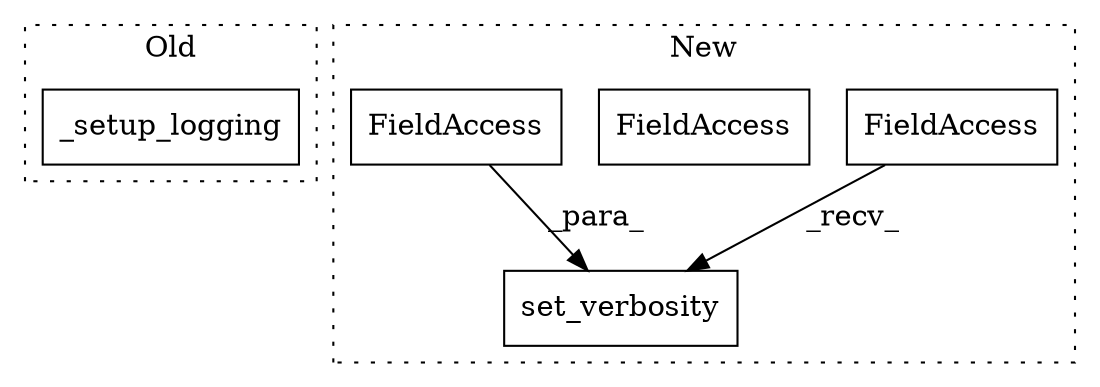 digraph G {
subgraph cluster0 {
1 [label="_setup_logging" a="32" s="3102" l="16" shape="box"];
label = "Old";
style="dotted";
}
subgraph cluster1 {
2 [label="set_verbosity" a="32" s="2654,2682" l="14,1" shape="box"];
3 [label="FieldAccess" a="22" s="2635" l="18" shape="box"];
4 [label="FieldAccess" a="22" s="2668" l="4" shape="box"];
5 [label="FieldAccess" a="22" s="2668" l="4" shape="box"];
label = "New";
style="dotted";
}
3 -> 2 [label="_recv_"];
5 -> 2 [label="_para_"];
}